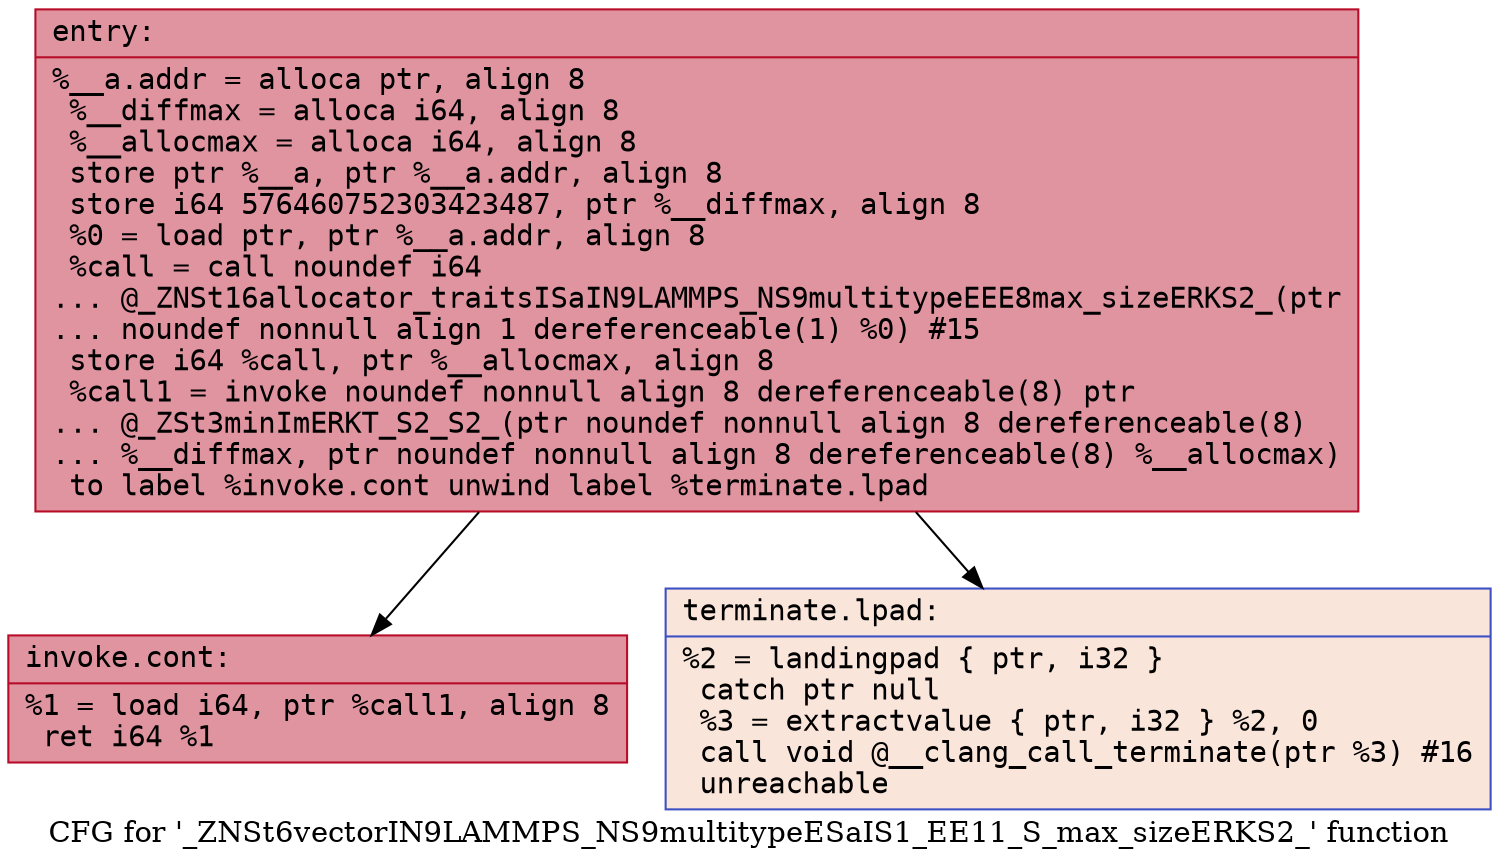 digraph "CFG for '_ZNSt6vectorIN9LAMMPS_NS9multitypeESaIS1_EE11_S_max_sizeERKS2_' function" {
	label="CFG for '_ZNSt6vectorIN9LAMMPS_NS9multitypeESaIS1_EE11_S_max_sizeERKS2_' function";

	Node0x55bd405d3490 [shape=record,color="#b70d28ff", style=filled, fillcolor="#b70d2870" fontname="Courier",label="{entry:\l|  %__a.addr = alloca ptr, align 8\l  %__diffmax = alloca i64, align 8\l  %__allocmax = alloca i64, align 8\l  store ptr %__a, ptr %__a.addr, align 8\l  store i64 576460752303423487, ptr %__diffmax, align 8\l  %0 = load ptr, ptr %__a.addr, align 8\l  %call = call noundef i64\l... @_ZNSt16allocator_traitsISaIN9LAMMPS_NS9multitypeEEE8max_sizeERKS2_(ptr\l... noundef nonnull align 1 dereferenceable(1) %0) #15\l  store i64 %call, ptr %__allocmax, align 8\l  %call1 = invoke noundef nonnull align 8 dereferenceable(8) ptr\l... @_ZSt3minImERKT_S2_S2_(ptr noundef nonnull align 8 dereferenceable(8)\l... %__diffmax, ptr noundef nonnull align 8 dereferenceable(8) %__allocmax)\l          to label %invoke.cont unwind label %terminate.lpad\l}"];
	Node0x55bd405d3490 -> Node0x55bd405d34e0[tooltip="entry -> invoke.cont\nProbability 100.00%" ];
	Node0x55bd405d3490 -> Node0x55bd405d3ec0[tooltip="entry -> terminate.lpad\nProbability 0.00%" ];
	Node0x55bd405d34e0 [shape=record,color="#b70d28ff", style=filled, fillcolor="#b70d2870" fontname="Courier",label="{invoke.cont:\l|  %1 = load i64, ptr %call1, align 8\l  ret i64 %1\l}"];
	Node0x55bd405d3ec0 [shape=record,color="#3d50c3ff", style=filled, fillcolor="#f4c5ad70" fontname="Courier",label="{terminate.lpad:\l|  %2 = landingpad \{ ptr, i32 \}\l          catch ptr null\l  %3 = extractvalue \{ ptr, i32 \} %2, 0\l  call void @__clang_call_terminate(ptr %3) #16\l  unreachable\l}"];
}
